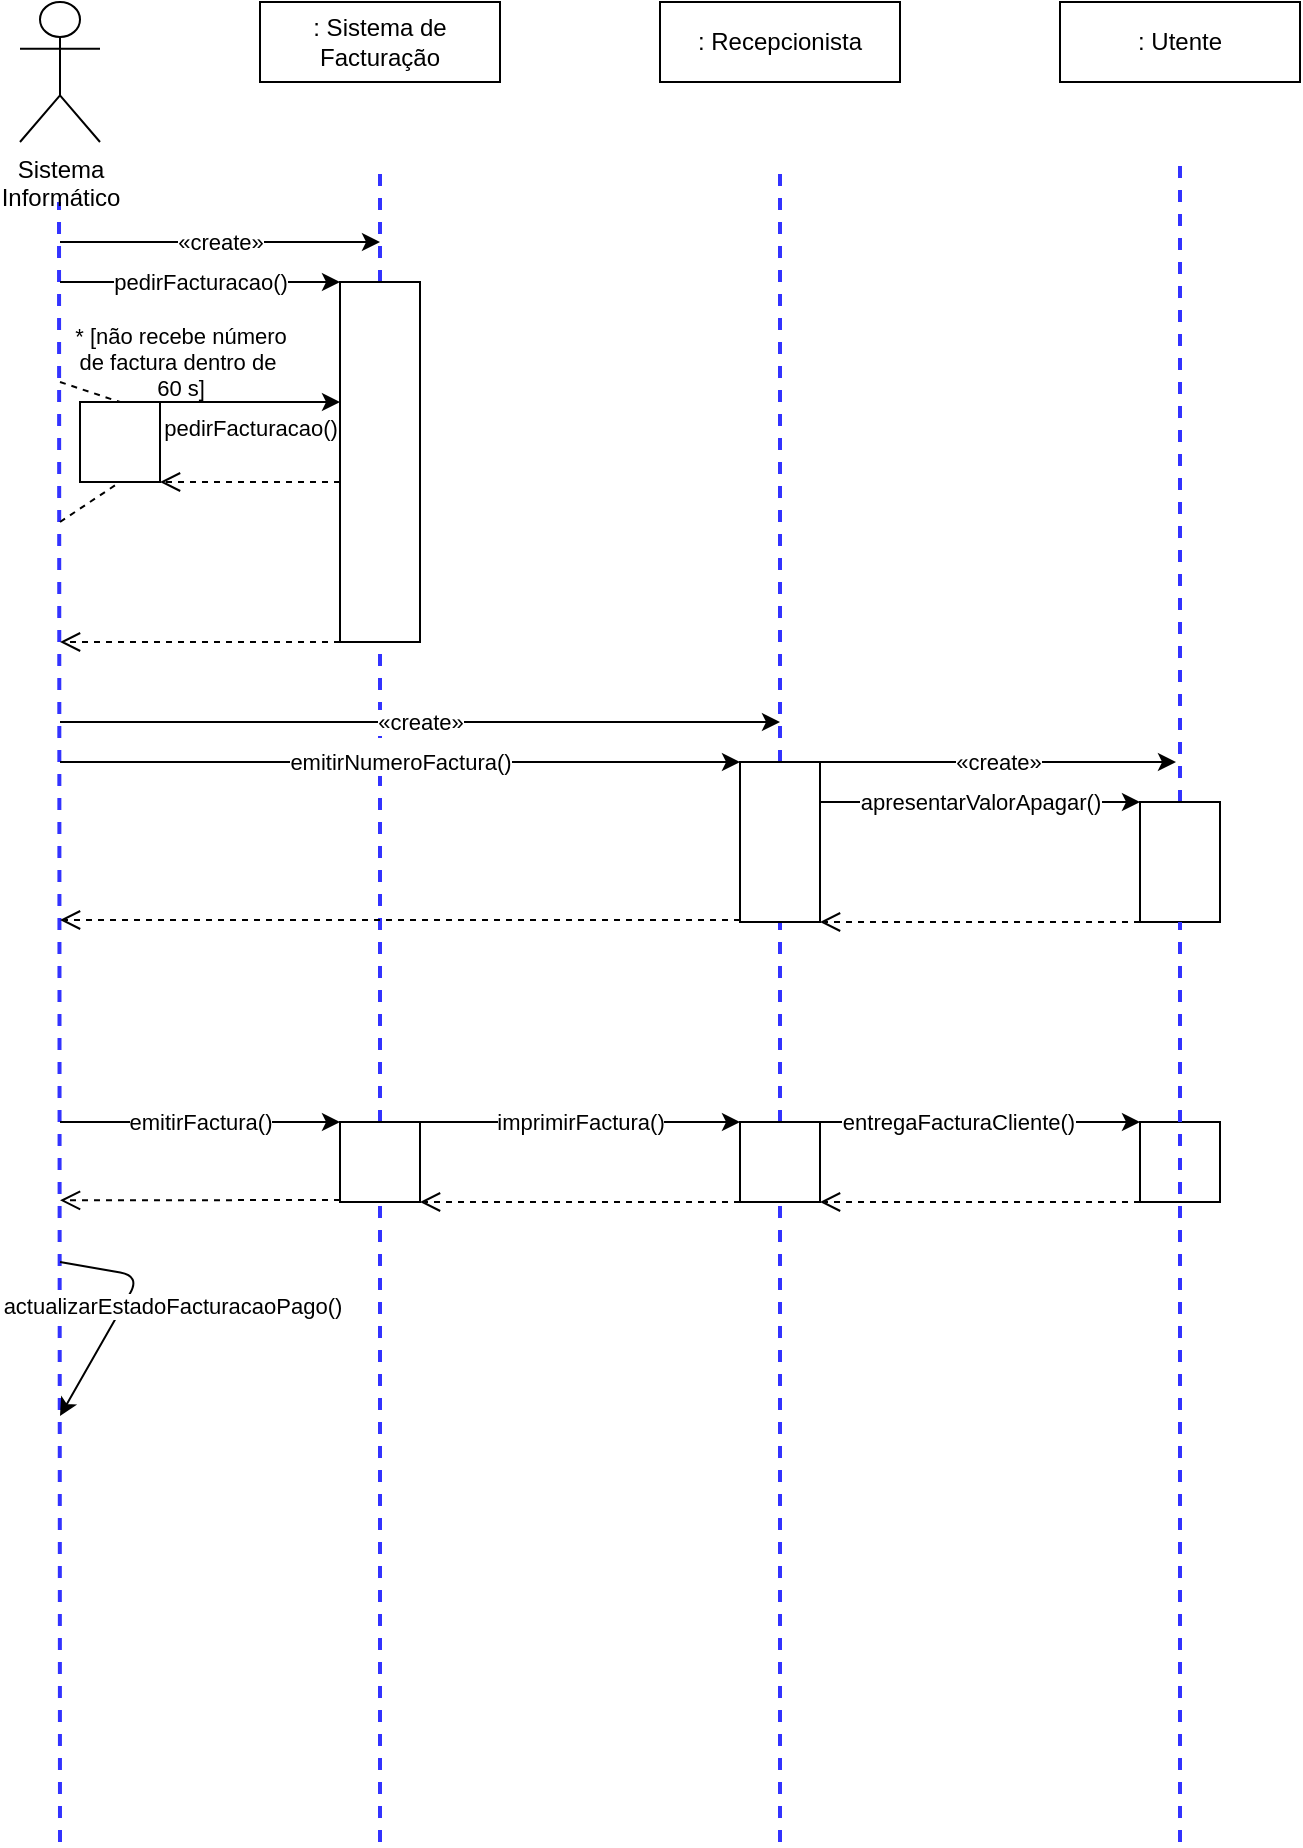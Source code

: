 <mxfile version="14.1.8" type="device" pages="2"><diagram id="UwaOQhKl-Q11q9RA1aI8" name="Facturação"><mxGraphModel dx="1086" dy="806" grid="1" gridSize="10" guides="1" tooltips="1" connect="1" arrows="1" fold="1" page="1" pageScale="1" pageWidth="827" pageHeight="1169" math="0" shadow="0"><root><mxCell id="0"/><mxCell id="1" parent="0"/><mxCell id="GC0mYDjlrWGqiUfanhWk-3" value="" style="endArrow=none;dashed=1;html=1;strokeWidth=2;fillColor=#dae8fc;strokeColor=#3333FF;" parent="1" edge="1"><mxGeometry width="50" height="50" relative="1" as="geometry"><mxPoint x="420" y="960" as="sourcePoint"/><mxPoint x="420" y="120" as="targetPoint"/></mxGeometry></mxCell><mxCell id="GC0mYDjlrWGqiUfanhWk-2" value="" style="endArrow=none;dashed=1;html=1;strokeWidth=2;fillColor=#dae8fc;strokeColor=#3333FF;" parent="1" edge="1"><mxGeometry width="50" height="50" relative="1" as="geometry"><mxPoint x="220" y="960" as="sourcePoint"/><mxPoint x="220" y="120" as="targetPoint"/></mxGeometry></mxCell><mxCell id="hO8CTnTAe7Eawf2AQecL-2" value="" style="endArrow=none;dashed=1;html=1;strokeWidth=2;fillColor=#dae8fc;strokeColor=#3333FF;" parent="1" edge="1"><mxGeometry width="50" height="50" relative="1" as="geometry"><mxPoint x="60" y="960" as="sourcePoint"/><mxPoint x="59.5" y="140" as="targetPoint"/></mxGeometry></mxCell><mxCell id="hO8CTnTAe7Eawf2AQecL-3" value=": Sistema de Facturação" style="rounded=0;whiteSpace=wrap;html=1;" parent="1" vertex="1"><mxGeometry x="160" y="40" width="120" height="40" as="geometry"/></mxCell><mxCell id="hO8CTnTAe7Eawf2AQecL-4" value="Sistema&lt;br&gt;Informático" style="shape=umlActor;verticalLabelPosition=bottom;verticalAlign=top;html=1;outlineConnect=0;" parent="1" vertex="1"><mxGeometry x="40" y="40" width="40" height="70" as="geometry"/></mxCell><mxCell id="hO8CTnTAe7Eawf2AQecL-5" value=": Recepcionista" style="rounded=0;whiteSpace=wrap;html=1;" parent="1" vertex="1"><mxGeometry x="360" y="40" width="120" height="40" as="geometry"/></mxCell><mxCell id="hO8CTnTAe7Eawf2AQecL-6" value=": Utente" style="rounded=0;whiteSpace=wrap;html=1;" parent="1" vertex="1"><mxGeometry x="560" y="40" width="120" height="40" as="geometry"/></mxCell><mxCell id="hO8CTnTAe7Eawf2AQecL-8" value="" style="endArrow=none;dashed=1;html=1;strokeWidth=2;fillColor=#dae8fc;strokeColor=#3333FF;" parent="1" edge="1"><mxGeometry width="50" height="50" relative="1" as="geometry"><mxPoint x="420" y="960" as="sourcePoint"/><mxPoint x="420" y="120" as="targetPoint"/></mxGeometry></mxCell><mxCell id="hO8CTnTAe7Eawf2AQecL-9" value="" style="endArrow=none;dashed=1;html=1;strokeWidth=2;fillColor=#dae8fc;strokeColor=#3333FF;" parent="1" edge="1" source="hO8CTnTAe7Eawf2AQecL-22"><mxGeometry width="50" height="50" relative="1" as="geometry"><mxPoint x="620" y="960" as="sourcePoint"/><mxPoint x="620" y="120" as="targetPoint"/></mxGeometry></mxCell><mxCell id="hO8CTnTAe7Eawf2AQecL-10" value="«create»" style="endArrow=classic;html=1;strokeWidth=1;" parent="1" edge="1"><mxGeometry width="50" height="50" relative="1" as="geometry"><mxPoint x="60" y="160" as="sourcePoint"/><mxPoint x="220" y="160" as="targetPoint"/></mxGeometry></mxCell><mxCell id="hO8CTnTAe7Eawf2AQecL-1" value="" style="rounded=0;whiteSpace=wrap;html=1;" parent="1" vertex="1"><mxGeometry x="200" y="180" width="40" height="180" as="geometry"/></mxCell><mxCell id="hO8CTnTAe7Eawf2AQecL-11" value="" style="endArrow=none;dashed=1;html=1;strokeWidth=2;fillColor=#dae8fc;strokeColor=#3333FF;" parent="1" target="hO8CTnTAe7Eawf2AQecL-1" edge="1"><mxGeometry width="50" height="50" relative="1" as="geometry"><mxPoint x="220" y="960" as="sourcePoint"/><mxPoint x="219.5" y="140" as="targetPoint"/></mxGeometry></mxCell><mxCell id="hO8CTnTAe7Eawf2AQecL-12" value="" style="rounded=0;whiteSpace=wrap;html=1;" parent="1" vertex="1"><mxGeometry x="70" y="240" width="40" height="40" as="geometry"/></mxCell><mxCell id="hO8CTnTAe7Eawf2AQecL-14" value="pedirFacturacao()" style="endArrow=classic;html=1;strokeWidth=1;" parent="1" edge="1"><mxGeometry width="50" height="50" relative="1" as="geometry"><mxPoint x="60" y="180" as="sourcePoint"/><mxPoint x="200" y="180" as="targetPoint"/></mxGeometry></mxCell><mxCell id="hO8CTnTAe7Eawf2AQecL-15" value="" style="endArrow=open;dashed=1;html=1;strokeColor=#000000;strokeWidth=1;endFill=0;endSize=8;startSize=8;exitX=0;exitY=1;exitDx=0;exitDy=0;" parent="1" edge="1"><mxGeometry width="50" height="50" relative="1" as="geometry"><mxPoint x="200" y="360" as="sourcePoint"/><mxPoint x="60" y="360" as="targetPoint"/></mxGeometry></mxCell><mxCell id="hO8CTnTAe7Eawf2AQecL-17" value="«create»" style="endArrow=classic;html=1;strokeWidth=1;" parent="1" edge="1"><mxGeometry width="50" height="50" relative="1" as="geometry"><mxPoint x="60" y="400" as="sourcePoint"/><mxPoint x="420" y="400" as="targetPoint"/></mxGeometry></mxCell><mxCell id="hO8CTnTAe7Eawf2AQecL-18" value="" style="rounded=0;whiteSpace=wrap;html=1;" parent="1" vertex="1"><mxGeometry x="400" y="420" width="40" height="80" as="geometry"/></mxCell><mxCell id="hO8CTnTAe7Eawf2AQecL-20" value="emitirNumeroFactura()" style="endArrow=classic;html=1;strokeWidth=1;entryX=0;entryY=0;entryDx=0;entryDy=0;" parent="1" target="hO8CTnTAe7Eawf2AQecL-18" edge="1"><mxGeometry width="50" height="50" relative="1" as="geometry"><mxPoint x="60" y="420" as="sourcePoint"/><mxPoint x="390" y="420" as="targetPoint"/></mxGeometry></mxCell><mxCell id="hO8CTnTAe7Eawf2AQecL-21" value="«create»" style="endArrow=classic;html=1;strokeWidth=1;" parent="1" edge="1"><mxGeometry width="50" height="50" relative="1" as="geometry"><mxPoint x="440" y="420" as="sourcePoint"/><mxPoint x="618" y="420" as="targetPoint"/></mxGeometry></mxCell><mxCell id="hO8CTnTAe7Eawf2AQecL-23" value="apresentarValorApagar()" style="endArrow=classic;html=1;strokeWidth=1;entryX=0;entryY=0;entryDx=0;entryDy=0;" parent="1" edge="1" target="hO8CTnTAe7Eawf2AQecL-22"><mxGeometry width="50" height="50" relative="1" as="geometry"><mxPoint x="440" y="440" as="sourcePoint"/><mxPoint x="600" y="460" as="targetPoint"/></mxGeometry></mxCell><mxCell id="hO8CTnTAe7Eawf2AQecL-24" value="" style="endArrow=open;dashed=1;html=1;strokeColor=#000000;strokeWidth=1;endFill=0;endSize=8;startSize=8;entryX=1;entryY=1;entryDx=0;entryDy=0;exitX=0;exitY=1;exitDx=0;exitDy=0;" parent="1" source="hO8CTnTAe7Eawf2AQecL-22" target="hO8CTnTAe7Eawf2AQecL-18" edge="1"><mxGeometry width="50" height="50" relative="1" as="geometry"><mxPoint x="590" y="520" as="sourcePoint"/><mxPoint x="450" y="520" as="targetPoint"/></mxGeometry></mxCell><mxCell id="hO8CTnTAe7Eawf2AQecL-27" value="* [não recebe número&lt;br&gt;de factura dentro de&amp;nbsp;&lt;br&gt;60 s]" style="endArrow=none;dashed=1;html=1;strokeColor=#000000;strokeWidth=1;entryX=0.5;entryY=0;entryDx=0;entryDy=0;labelBackgroundColor=none;" parent="1" target="hO8CTnTAe7Eawf2AQecL-12" edge="1"><mxGeometry x="1" y="36" width="50" height="50" relative="1" as="geometry"><mxPoint x="60" y="230" as="sourcePoint"/><mxPoint x="410" y="290" as="targetPoint"/><mxPoint x="19" y="14" as="offset"/></mxGeometry></mxCell><mxCell id="hO8CTnTAe7Eawf2AQecL-28" value="" style="endArrow=none;dashed=1;html=1;strokeColor=#000000;strokeWidth=1;entryX=0.5;entryY=1;entryDx=0;entryDy=0;" parent="1" target="hO8CTnTAe7Eawf2AQecL-12" edge="1"><mxGeometry width="50" height="50" relative="1" as="geometry"><mxPoint x="60" y="300" as="sourcePoint"/><mxPoint x="260" y="230" as="targetPoint"/></mxGeometry></mxCell><mxCell id="hO8CTnTAe7Eawf2AQecL-31" value="pedirFacturacao()" style="endArrow=classic;html=1;strokeWidth=1;exitX=1;exitY=0;exitDx=0;exitDy=0;verticalAlign=top;" parent="1" source="hO8CTnTAe7Eawf2AQecL-12" edge="1"><mxGeometry width="50" height="50" relative="1" as="geometry"><mxPoint x="150" y="250" as="sourcePoint"/><mxPoint x="200" y="240" as="targetPoint"/></mxGeometry></mxCell><mxCell id="hO8CTnTAe7Eawf2AQecL-32" value="" style="endArrow=open;dashed=1;html=1;strokeColor=#000000;strokeWidth=1;endFill=0;endSize=8;startSize=8;entryX=1;entryY=1;entryDx=0;entryDy=0;" parent="1" target="hO8CTnTAe7Eawf2AQecL-12" edge="1"><mxGeometry width="50" height="50" relative="1" as="geometry"><mxPoint x="200" y="280" as="sourcePoint"/><mxPoint x="140" y="280" as="targetPoint"/></mxGeometry></mxCell><mxCell id="hO8CTnTAe7Eawf2AQecL-34" value="" style="endArrow=open;dashed=1;html=1;strokeColor=#000000;strokeWidth=1;endFill=0;endSize=8;startSize=8;exitX=0;exitY=1;exitDx=0;exitDy=0;" parent="1" edge="1"><mxGeometry width="50" height="50" relative="1" as="geometry"><mxPoint x="400" y="499" as="sourcePoint"/><mxPoint x="60" y="499" as="targetPoint"/></mxGeometry></mxCell><mxCell id="hO8CTnTAe7Eawf2AQecL-35" value="actualizarEstadoFacturacaoPago()" style="endArrow=classic;html=1;strokeWidth=1;" parent="1" edge="1"><mxGeometry x="0.014" y="-69" width="50" height="50" relative="1" as="geometry"><mxPoint x="60" y="670" as="sourcePoint"/><mxPoint x="60" y="747" as="targetPoint"/><Array as="points"><mxPoint x="100" y="677"/></Array><mxPoint x="86" y="31" as="offset"/></mxGeometry></mxCell><mxCell id="hO8CTnTAe7Eawf2AQecL-39" value="emitirFactura()" style="endArrow=classic;html=1;strokeWidth=1;entryX=0;entryY=0;entryDx=0;entryDy=0;" parent="1" target="hO8CTnTAe7Eawf2AQecL-46" edge="1"><mxGeometry width="50" height="50" relative="1" as="geometry"><mxPoint x="60" y="600" as="sourcePoint"/><mxPoint x="190" y="600" as="targetPoint"/></mxGeometry></mxCell><mxCell id="hO8CTnTAe7Eawf2AQecL-40" value="imprimirFactura()" style="endArrow=classic;html=1;strokeWidth=1;entryX=0;entryY=0;entryDx=0;entryDy=0;exitX=1;exitY=0;exitDx=0;exitDy=0;" parent="1" source="hO8CTnTAe7Eawf2AQecL-46" target="hO8CTnTAe7Eawf2AQecL-38" edge="1"><mxGeometry width="50" height="50" relative="1" as="geometry"><mxPoint x="250" y="600" as="sourcePoint"/><mxPoint x="390" y="600" as="targetPoint"/></mxGeometry></mxCell><mxCell id="hO8CTnTAe7Eawf2AQecL-38" value="" style="rounded=0;whiteSpace=wrap;html=1;" parent="1" vertex="1"><mxGeometry x="400" y="600" width="40" height="40" as="geometry"/></mxCell><mxCell id="hO8CTnTAe7Eawf2AQecL-43" value="" style="endArrow=open;dashed=1;html=1;strokeColor=#000000;strokeWidth=1;endFill=0;endSize=8;startSize=8;entryX=1;entryY=1;entryDx=0;entryDy=0;exitX=0;exitY=1;exitDx=0;exitDy=0;" parent="1" source="hO8CTnTAe7Eawf2AQecL-38" target="hO8CTnTAe7Eawf2AQecL-46" edge="1"><mxGeometry width="50" height="50" relative="1" as="geometry"><mxPoint x="390" y="640" as="sourcePoint"/><mxPoint x="250" y="639.58" as="targetPoint"/></mxGeometry></mxCell><mxCell id="hO8CTnTAe7Eawf2AQecL-44" value="entregaFacturaCliente()" style="endArrow=classic;html=1;strokeWidth=1;entryX=0;entryY=0;entryDx=0;entryDy=0;exitX=1;exitY=0;exitDx=0;exitDy=0;" parent="1" source="hO8CTnTAe7Eawf2AQecL-38" target="hO8CTnTAe7Eawf2AQecL-48" edge="1"><mxGeometry x="-0.143" width="50" height="50" relative="1" as="geometry"><mxPoint x="450" y="600" as="sourcePoint"/><mxPoint x="590" y="600" as="targetPoint"/><mxPoint as="offset"/></mxGeometry></mxCell><mxCell id="hO8CTnTAe7Eawf2AQecL-45" value="" style="endArrow=open;dashed=1;html=1;strokeColor=#000000;strokeWidth=1;endFill=0;endSize=8;startSize=8;exitX=0;exitY=1;exitDx=0;exitDy=0;entryX=1;entryY=1;entryDx=0;entryDy=0;" parent="1" source="hO8CTnTAe7Eawf2AQecL-48" target="hO8CTnTAe7Eawf2AQecL-38" edge="1"><mxGeometry width="50" height="50" relative="1" as="geometry"><mxPoint x="590" y="639.58" as="sourcePoint"/><mxPoint x="450" y="640" as="targetPoint"/></mxGeometry></mxCell><mxCell id="hO8CTnTAe7Eawf2AQecL-46" value="" style="rounded=0;whiteSpace=wrap;html=1;" parent="1" vertex="1"><mxGeometry x="200" y="600" width="40" height="40" as="geometry"/></mxCell><mxCell id="hO8CTnTAe7Eawf2AQecL-48" value="" style="rounded=0;whiteSpace=wrap;html=1;" parent="1" vertex="1"><mxGeometry x="600" y="600" width="40" height="40" as="geometry"/></mxCell><mxCell id="hO8CTnTAe7Eawf2AQecL-49" value="" style="endArrow=open;dashed=1;html=1;strokeColor=#000000;strokeWidth=1;endFill=0;endSize=8;startSize=8;" parent="1" edge="1"><mxGeometry width="50" height="50" relative="1" as="geometry"><mxPoint x="200" y="639" as="sourcePoint"/><mxPoint x="60" y="639.17" as="targetPoint"/></mxGeometry></mxCell><mxCell id="hO8CTnTAe7Eawf2AQecL-22" value="" style="rounded=0;whiteSpace=wrap;html=1;" parent="1" vertex="1"><mxGeometry x="600" y="440" width="40" height="60" as="geometry"/></mxCell><mxCell id="06b96AH9om1RXA471xMc-1" value="" style="endArrow=none;dashed=1;html=1;strokeWidth=2;fillColor=#dae8fc;strokeColor=#3333FF;" edge="1" parent="1" target="hO8CTnTAe7Eawf2AQecL-22"><mxGeometry width="50" height="50" relative="1" as="geometry"><mxPoint x="620" y="960" as="sourcePoint"/><mxPoint x="620" y="120" as="targetPoint"/></mxGeometry></mxCell></root></mxGraphModel></diagram><diagram id="GYU360KaEMWYnab5DIRw" name="Atribuir Vaga"><mxGraphModel dx="1086" dy="806" grid="1" gridSize="10" guides="1" tooltips="1" connect="1" arrows="1" fold="1" page="1" pageScale="1" pageWidth="827" pageHeight="1169" math="0" shadow="0"><root><mxCell id="5AYwY359rfTVdC4dCnKr-0"/><mxCell id="5AYwY359rfTVdC4dCnKr-1" parent="5AYwY359rfTVdC4dCnKr-0"/><mxCell id="wrcF2Uz3QnPUzupPBUTH-21" value="" style="rounded=0;whiteSpace=wrap;html=1;labelBackgroundColor=none;strokeWidth=2;fillColor=#FFFFFF;align=left;" parent="5AYwY359rfTVdC4dCnKr-1" vertex="1"><mxGeometry x="50" y="638.6" width="400" height="161.4" as="geometry"/></mxCell><mxCell id="wrcF2Uz3QnPUzupPBUTH-20" value="" style="rounded=0;whiteSpace=wrap;html=1;labelBackgroundColor=none;strokeWidth=2;fillColor=#FFFFFF;align=left;" parent="5AYwY359rfTVdC4dCnKr-1" vertex="1"><mxGeometry x="50" y="320" width="400" height="320" as="geometry"/></mxCell><mxCell id="rR4Ji8zT3hNLqgpskdZH-1" value="" style="endArrow=none;dashed=1;html=1;strokeWidth=2;fillColor=#dae8fc;strokeColor=#3333FF;" parent="5AYwY359rfTVdC4dCnKr-1" edge="1"><mxGeometry width="50" height="50" relative="1" as="geometry"><mxPoint x="220" y="960" as="sourcePoint"/><mxPoint x="220" y="400" as="targetPoint"/></mxGeometry></mxCell><mxCell id="huelvOb1-22fl3Q3t9y2-0" value=": Utente" style="rounded=0;whiteSpace=wrap;html=1;" parent="5AYwY359rfTVdC4dCnKr-1" vertex="1"><mxGeometry x="160" y="40" width="120" height="40" as="geometry"/></mxCell><mxCell id="huelvOb1-22fl3Q3t9y2-1" value="Sistema&lt;br&gt;de Vagas" style="shape=umlActor;verticalLabelPosition=bottom;verticalAlign=top;html=1;outlineConnect=0;" parent="5AYwY359rfTVdC4dCnKr-1" vertex="1"><mxGeometry x="40" y="40" width="40" height="70" as="geometry"/></mxCell><mxCell id="huelvOb1-22fl3Q3t9y2-2" value=": Sistema Informático" style="rounded=0;whiteSpace=wrap;html=1;" parent="5AYwY359rfTVdC4dCnKr-1" vertex="1"><mxGeometry x="360" y="40" width="120" height="40" as="geometry"/></mxCell><mxCell id="ceWhE7J2lFOy_AOx4QZ7-1" value="" style="endArrow=none;dashed=1;html=1;strokeWidth=2;fillColor=#dae8fc;strokeColor=#3333FF;" parent="5AYwY359rfTVdC4dCnKr-1" edge="1"><mxGeometry width="50" height="50" relative="1" as="geometry"><mxPoint x="60" y="960" as="sourcePoint"/><mxPoint x="59.5" y="140" as="targetPoint"/></mxGeometry></mxCell><mxCell id="ceWhE7J2lFOy_AOx4QZ7-3" value="" style="endArrow=none;dashed=1;html=1;strokeWidth=2;fillColor=#dae8fc;strokeColor=#3333FF;" parent="5AYwY359rfTVdC4dCnKr-1" source="wrcF2Uz3QnPUzupPBUTH-13" edge="1"><mxGeometry width="50" height="50" relative="1" as="geometry"><mxPoint x="420" y="960" as="sourcePoint"/><mxPoint x="420" y="120" as="targetPoint"/></mxGeometry></mxCell><mxCell id="ePgolRv8IFbqYyioInZo-0" value="atribuirVagaUtente()" style="endArrow=classic;html=1;strokeWidth=1;" parent="5AYwY359rfTVdC4dCnKr-1" edge="1"><mxGeometry x="0.014" y="-69" width="50" height="50" relative="1" as="geometry"><mxPoint x="60" y="160" as="sourcePoint"/><mxPoint x="60" y="237" as="targetPoint"/><Array as="points"><mxPoint x="100" y="167"/></Array><mxPoint x="86" y="31" as="offset"/></mxGeometry></mxCell><mxCell id="Rn9xOFVkHRvaP35qVuyh-0" value="«create»" style="endArrow=classic;html=1;strokeWidth=1;" parent="5AYwY359rfTVdC4dCnKr-1" edge="1"><mxGeometry width="50" height="50" relative="1" as="geometry"><mxPoint x="60" y="260" as="sourcePoint"/><mxPoint x="220" y="260" as="targetPoint"/></mxGeometry></mxCell><mxCell id="rR4Ji8zT3hNLqgpskdZH-0" value="" style="rounded=0;whiteSpace=wrap;html=1;" parent="5AYwY359rfTVdC4dCnKr-1" vertex="1"><mxGeometry x="200" y="280" width="40" height="40" as="geometry"/></mxCell><mxCell id="qQF9PVzehrA-bBYgVKkb-0" value="enviarMensagem()" style="endArrow=classic;html=1;strokeWidth=1;entryX=0;entryY=0;entryDx=0;entryDy=0;" parent="5AYwY359rfTVdC4dCnKr-1" edge="1"><mxGeometry width="50" height="50" relative="1" as="geometry"><mxPoint x="60" y="280" as="sourcePoint"/><mxPoint x="200" y="280" as="targetPoint"/></mxGeometry></mxCell><mxCell id="wrcF2Uz3QnPUzupPBUTH-14" value="" style="endArrow=none;dashed=1;html=1;strokeWidth=2;fillColor=#dae8fc;strokeColor=#3333FF;" parent="5AYwY359rfTVdC4dCnKr-1" target="wrcF2Uz3QnPUzupPBUTH-13" edge="1"><mxGeometry width="50" height="50" relative="1" as="geometry"><mxPoint x="420" y="960" as="sourcePoint"/><mxPoint x="420" y="120" as="targetPoint"/></mxGeometry></mxCell><mxCell id="ceWhE7J2lFOy_AOx4QZ7-2" value="" style="endArrow=none;dashed=1;html=1;strokeWidth=2;fillColor=#dae8fc;strokeColor=#3333FF;" parent="5AYwY359rfTVdC4dCnKr-1" source="rR4Ji8zT3hNLqgpskdZH-0" edge="1"><mxGeometry width="50" height="50" relative="1" as="geometry"><mxPoint x="220" y="960" as="sourcePoint"/><mxPoint x="220" y="120" as="targetPoint"/></mxGeometry></mxCell><mxCell id="wrcF2Uz3QnPUzupPBUTH-1" value="" style="endArrow=none;html=1;labelBackgroundColor=none;strokeWidth=2;exitX=0;exitY=0.5;exitDx=0;exitDy=0;entryX=1;entryY=0.5;entryDx=0;entryDy=0;dashed=1;strokeColor=#FFFFFF;" parent="5AYwY359rfTVdC4dCnKr-1" edge="1"><mxGeometry x="55" y="320" width="50" height="50" as="geometry"><mxPoint x="55" y="640" as="sourcePoint"/><mxPoint x="445" y="640" as="targetPoint"/></mxGeometry></mxCell><mxCell id="wrcF2Uz3QnPUzupPBUTH-2" value="ALT" style="text;html=1;strokeColor=none;fillColor=none;align=center;verticalAlign=middle;whiteSpace=wrap;rounded=0;fontStyle=1" parent="5AYwY359rfTVdC4dCnKr-1" vertex="1"><mxGeometry x="50" y="320" width="48.75" height="51.2" as="geometry"/></mxCell><mxCell id="wrcF2Uz3QnPUzupPBUTH-3" value="{confirma = True}" style="text;html=1;strokeColor=none;fillColor=none;align=left;verticalAlign=middle;whiteSpace=wrap;rounded=0;" parent="5AYwY359rfTVdC4dCnKr-1" vertex="1"><mxGeometry x="60" y="357.53" width="146.25" height="13.67" as="geometry"/></mxCell><mxCell id="wrcF2Uz3QnPUzupPBUTH-4" value="{confirma = False OR não responde dentro do tempo}" style="text;html=1;strokeColor=none;fillColor=none;align=left;verticalAlign=middle;whiteSpace=wrap;rounded=0;" parent="5AYwY359rfTVdC4dCnKr-1" vertex="1"><mxGeometry x="60" y="660" width="146.25" height="17.2" as="geometry"/></mxCell><mxCell id="FiUIgCn4gPfowO--44_3-0" value="" style="endArrow=open;dashed=1;html=1;strokeColor=#000000;strokeWidth=1;endFill=0;endSize=8;startSize=8;exitX=0;exitY=1;exitDx=0;exitDy=0;" parent="5AYwY359rfTVdC4dCnKr-1" edge="1"><mxGeometry x="50" y="320" width="50" height="50" as="geometry"><mxPoint x="200" y="395.294" as="sourcePoint"/><mxPoint x="60" y="395.294" as="targetPoint"/></mxGeometry></mxCell><mxCell id="wrcF2Uz3QnPUzupPBUTH-8" value="" style="rounded=0;whiteSpace=wrap;html=1;" parent="5AYwY359rfTVdC4dCnKr-1" vertex="1"><mxGeometry x="200" y="320" width="40" height="75.294" as="geometry"/></mxCell><mxCell id="wrcF2Uz3QnPUzupPBUTH-9" value="removerUtenteDaLista()" style="endArrow=classic;html=1;strokeWidth=1;" parent="5AYwY359rfTVdC4dCnKr-1" edge="1"><mxGeometry width="50" height="50" as="geometry"><mxPoint x="60" y="420.001" as="sourcePoint"/><mxPoint x="60.25" y="471.816" as="targetPoint"/><Array as="points"><mxPoint x="100" y="434.453"/></Array><mxPoint x="110" y="-11" as="offset"/></mxGeometry></mxCell><mxCell id="wrcF2Uz3QnPUzupPBUTH-11" value="«create»" style="endArrow=classic;html=1;strokeWidth=1;" parent="5AYwY359rfTVdC4dCnKr-1" edge="1"><mxGeometry x="50" y="320" width="50" height="50" as="geometry"><mxPoint x="60" y="500" as="sourcePoint"/><mxPoint x="420" y="500" as="targetPoint"/></mxGeometry></mxCell><mxCell id="wrcF2Uz3QnPUzupPBUTH-12" value="registarDataHora()" style="endArrow=classic;html=1;strokeWidth=1;" parent="5AYwY359rfTVdC4dCnKr-1" edge="1"><mxGeometry x="50" y="320" width="50" height="50" as="geometry"><mxPoint x="60" y="519.503" as="sourcePoint"/><mxPoint x="400" y="519.503" as="targetPoint"/></mxGeometry></mxCell><mxCell id="wrcF2Uz3QnPUzupPBUTH-15" value="" style="endArrow=open;dashed=1;html=1;strokeColor=#000000;strokeWidth=1;endFill=0;endSize=8;startSize=8;" parent="5AYwY359rfTVdC4dCnKr-1" edge="1"><mxGeometry x="50" y="320" width="50" height="50" as="geometry"><mxPoint x="400" y="540.0" as="sourcePoint"/><mxPoint x="61.25" y="540.0" as="targetPoint"/></mxGeometry></mxCell><mxCell id="wrcF2Uz3QnPUzupPBUTH-16" value="removerVaga()" style="endArrow=classic;html=1;strokeWidth=1;" parent="5AYwY359rfTVdC4dCnKr-1" edge="1"><mxGeometry width="50" height="50" as="geometry"><mxPoint x="60" y="558.999" as="sourcePoint"/><mxPoint x="60.25" y="610.814" as="targetPoint"/><Array as="points"><mxPoint x="100" y="573.451"/></Array><mxPoint x="90" y="-11" as="offset"/></mxGeometry></mxCell><mxCell id="wrcF2Uz3QnPUzupPBUTH-13" value="" style="rounded=0;whiteSpace=wrap;html=1;" parent="5AYwY359rfTVdC4dCnKr-1" vertex="1"><mxGeometry x="400" y="520" width="40" height="20" as="geometry"/></mxCell><mxCell id="wrcF2Uz3QnPUzupPBUTH-17" value="" style="rounded=0;whiteSpace=wrap;html=1;" parent="5AYwY359rfTVdC4dCnKr-1" vertex="1"><mxGeometry x="200" y="640" width="40" height="75.294" as="geometry"/></mxCell><mxCell id="wrcF2Uz3QnPUzupPBUTH-18" value="" style="endArrow=open;dashed=1;html=1;strokeColor=#000000;strokeWidth=1;endFill=0;endSize=8;startSize=8;exitX=0;exitY=1;exitDx=0;exitDy=0;" parent="5AYwY359rfTVdC4dCnKr-1" edge="1"><mxGeometry x="50" y="320" width="50" height="50" as="geometry"><mxPoint x="200" y="715.294" as="sourcePoint"/><mxPoint x="60" y="715.294" as="targetPoint"/></mxGeometry></mxCell><mxCell id="wrcF2Uz3QnPUzupPBUTH-19" value="proximoUtenteDaLista()" style="endArrow=classic;html=1;strokeWidth=1;" parent="5AYwY359rfTVdC4dCnKr-1" edge="1"><mxGeometry width="50" height="50" as="geometry"><mxPoint x="58.75" y="739.999" as="sourcePoint"/><mxPoint x="59" y="791.814" as="targetPoint"/><Array as="points"><mxPoint x="98.75" y="754.451"/></Array><mxPoint x="111" y="-11" as="offset"/></mxGeometry></mxCell></root></mxGraphModel></diagram></mxfile>
